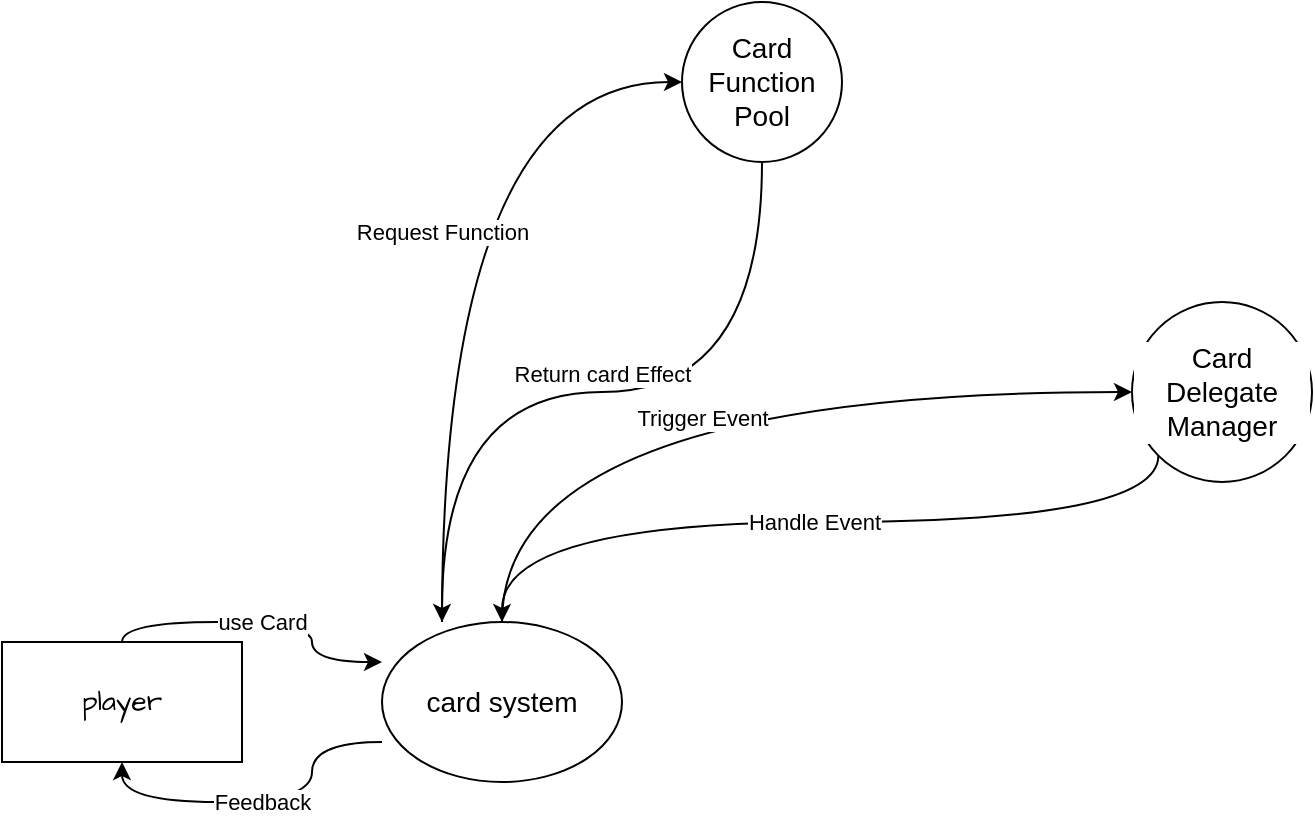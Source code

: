 <mxfile version="24.8.0">
  <diagram name="第 1 页" id="-GG2WE2AFjFL57rcfzUX">
    <mxGraphModel dx="1348" dy="853" grid="1" gridSize="10" guides="1" tooltips="1" connect="1" arrows="1" fold="1" page="1" pageScale="1" pageWidth="1390" pageHeight="980" math="0" shadow="0">
      <root>
        <mxCell id="0" />
        <mxCell id="1" parent="0" />
        <mxCell id="BaHuzGoHxDiYT080D7Sy-1" value="&lt;p style=&quot;font-size: 14px;&quot;&gt;player&lt;/p&gt;" style="rounded=0;whiteSpace=wrap;html=1;hachureGap=4;fontFamily=Architects Daughter;fontSource=https%3A%2F%2Ffonts.googleapis.com%2Fcss%3Ffamily%3DArchitects%2BDaughter;imageAspect=1;glass=0;fontSize=14;" vertex="1" parent="1">
          <mxGeometry x="40" y="430" width="120" height="60" as="geometry" />
        </mxCell>
        <mxCell id="BaHuzGoHxDiYT080D7Sy-10" value="card system" style="ellipse;whiteSpace=wrap;html=1;fontSize=14;points=[[0,0,0,0,0],[0,0.25,0,0,0],[0,0.33,0,0,0],[0,0.5,0,0,0],[0,0.67,0,0,0],[0,0.75,0,0,0],[0,1,0,0,0],[0.25,0,0,0,0],[0.25,1,0,0,0],[0.5,0,0,0,0],[0.5,1,0,0,0],[0.75,0,0,0,0],[0.75,1,0,0,0],[1,0,0,0,0],[1,0.25,0,0,0],[1,0.5,0,0,0],[1,0.75,0,0,0],[1,1,0,0,0]];" vertex="1" parent="1">
          <mxGeometry x="230" y="420" width="120" height="80" as="geometry" />
        </mxCell>
        <mxCell id="BaHuzGoHxDiYT080D7Sy-14" value="Card&lt;div style=&quot;font-size: 14px;&quot;&gt;Function&lt;div style=&quot;font-size: 14px;&quot;&gt;Pool&lt;/div&gt;&lt;/div&gt;" style="ellipse;whiteSpace=wrap;html=1;aspect=fixed;fontFamily=Helvetica;fontSize=14;fontColor=default;labelBackgroundColor=default;" vertex="1" parent="1">
          <mxGeometry x="380" y="110" width="80" height="80" as="geometry" />
        </mxCell>
        <mxCell id="BaHuzGoHxDiYT080D7Sy-16" value="Card Delegate Manager" style="ellipse;whiteSpace=wrap;html=1;aspect=fixed;fontFamily=Helvetica;fontSize=14;fontColor=default;labelBackgroundColor=default;" vertex="1" parent="1">
          <mxGeometry x="605" y="260" width="90" height="90" as="geometry" />
        </mxCell>
        <mxCell id="BaHuzGoHxDiYT080D7Sy-23" value="use Card" style="endArrow=classic;html=1;rounded=0;strokeColor=default;align=center;verticalAlign=middle;fontFamily=Helvetica;fontSize=11;fontColor=default;labelBackgroundColor=default;edgeStyle=orthogonalEdgeStyle;curved=1;exitX=0.5;exitY=0;exitDx=0;exitDy=0;entryX=0;entryY=0.25;entryDx=0;entryDy=0;entryPerimeter=0;" edge="1" parent="1" source="BaHuzGoHxDiYT080D7Sy-1" target="BaHuzGoHxDiYT080D7Sy-10">
          <mxGeometry width="50" height="50" relative="1" as="geometry">
            <mxPoint x="120" y="420" as="sourcePoint" />
            <mxPoint x="170" y="370" as="targetPoint" />
          </mxGeometry>
        </mxCell>
        <mxCell id="BaHuzGoHxDiYT080D7Sy-25" value="Feedback" style="endArrow=classic;html=1;rounded=0;strokeColor=default;align=center;verticalAlign=middle;fontFamily=Helvetica;fontSize=11;fontColor=default;labelBackgroundColor=default;edgeStyle=orthogonalEdgeStyle;curved=1;exitX=0;exitY=0.75;exitDx=0;exitDy=0;exitPerimeter=0;entryX=0.5;entryY=1;entryDx=0;entryDy=0;" edge="1" parent="1" source="BaHuzGoHxDiYT080D7Sy-10" target="BaHuzGoHxDiYT080D7Sy-1">
          <mxGeometry width="50" height="50" relative="1" as="geometry">
            <mxPoint x="110" y="650" as="sourcePoint" />
            <mxPoint x="160" y="600" as="targetPoint" />
          </mxGeometry>
        </mxCell>
        <mxCell id="BaHuzGoHxDiYT080D7Sy-26" value="Request Function" style="endArrow=classic;html=1;rounded=0;strokeColor=default;align=center;verticalAlign=middle;fontFamily=Helvetica;fontSize=11;fontColor=default;labelBackgroundColor=default;edgeStyle=orthogonalEdgeStyle;curved=1;exitX=0.25;exitY=0;exitDx=0;exitDy=0;exitPerimeter=0;entryX=0;entryY=0.5;entryDx=0;entryDy=0;" edge="1" parent="1" source="BaHuzGoHxDiYT080D7Sy-10" target="BaHuzGoHxDiYT080D7Sy-14">
          <mxGeometry width="50" height="50" relative="1" as="geometry">
            <mxPoint x="260" y="390" as="sourcePoint" />
            <mxPoint x="310" y="340" as="targetPoint" />
          </mxGeometry>
        </mxCell>
        <mxCell id="BaHuzGoHxDiYT080D7Sy-28" value="Return card Effect" style="endArrow=classic;html=1;rounded=0;strokeColor=default;align=center;verticalAlign=bottom;fontFamily=Helvetica;fontSize=11;fontColor=default;labelBackgroundColor=default;edgeStyle=orthogonalEdgeStyle;curved=1;entryX=0.25;entryY=0;entryDx=0;entryDy=0;entryPerimeter=0;exitX=0.5;exitY=1;exitDx=0;exitDy=0;labelPosition=center;verticalLabelPosition=top;" edge="1" parent="1" source="BaHuzGoHxDiYT080D7Sy-14" target="BaHuzGoHxDiYT080D7Sy-10">
          <mxGeometry width="50" height="50" relative="1" as="geometry">
            <mxPoint x="350" y="350" as="sourcePoint" />
            <mxPoint x="400" y="300" as="targetPoint" />
          </mxGeometry>
        </mxCell>
        <mxCell id="BaHuzGoHxDiYT080D7Sy-29" value="Trigger Event" style="endArrow=classic;html=1;rounded=0;strokeColor=default;align=center;verticalAlign=top;fontFamily=Helvetica;fontSize=11;fontColor=default;labelBackgroundColor=default;edgeStyle=orthogonalEdgeStyle;curved=1;entryX=0;entryY=0.5;entryDx=0;entryDy=0;exitX=0.5;exitY=0;exitDx=0;exitDy=0;exitPerimeter=0;labelPosition=center;verticalLabelPosition=bottom;" edge="1" parent="1" source="BaHuzGoHxDiYT080D7Sy-10" target="BaHuzGoHxDiYT080D7Sy-16">
          <mxGeometry width="50" height="50" relative="1" as="geometry">
            <mxPoint x="410" y="410" as="sourcePoint" />
            <mxPoint x="460" y="360" as="targetPoint" />
          </mxGeometry>
        </mxCell>
        <mxCell id="BaHuzGoHxDiYT080D7Sy-31" value="Handle Event" style="endArrow=classic;html=1;rounded=0;strokeColor=default;align=center;verticalAlign=middle;fontFamily=Helvetica;fontSize=11;fontColor=default;labelBackgroundColor=default;edgeStyle=orthogonalEdgeStyle;curved=1;entryX=0.5;entryY=0;entryDx=0;entryDy=0;entryPerimeter=0;exitX=0;exitY=1;exitDx=0;exitDy=0;" edge="1" parent="1" source="BaHuzGoHxDiYT080D7Sy-16" target="BaHuzGoHxDiYT080D7Sy-10">
          <mxGeometry width="50" height="50" relative="1" as="geometry">
            <mxPoint x="510" y="530" as="sourcePoint" />
            <mxPoint x="560" y="480" as="targetPoint" />
            <Array as="points">
              <mxPoint x="618" y="370" />
              <mxPoint x="290" y="370" />
            </Array>
          </mxGeometry>
        </mxCell>
      </root>
    </mxGraphModel>
  </diagram>
</mxfile>
